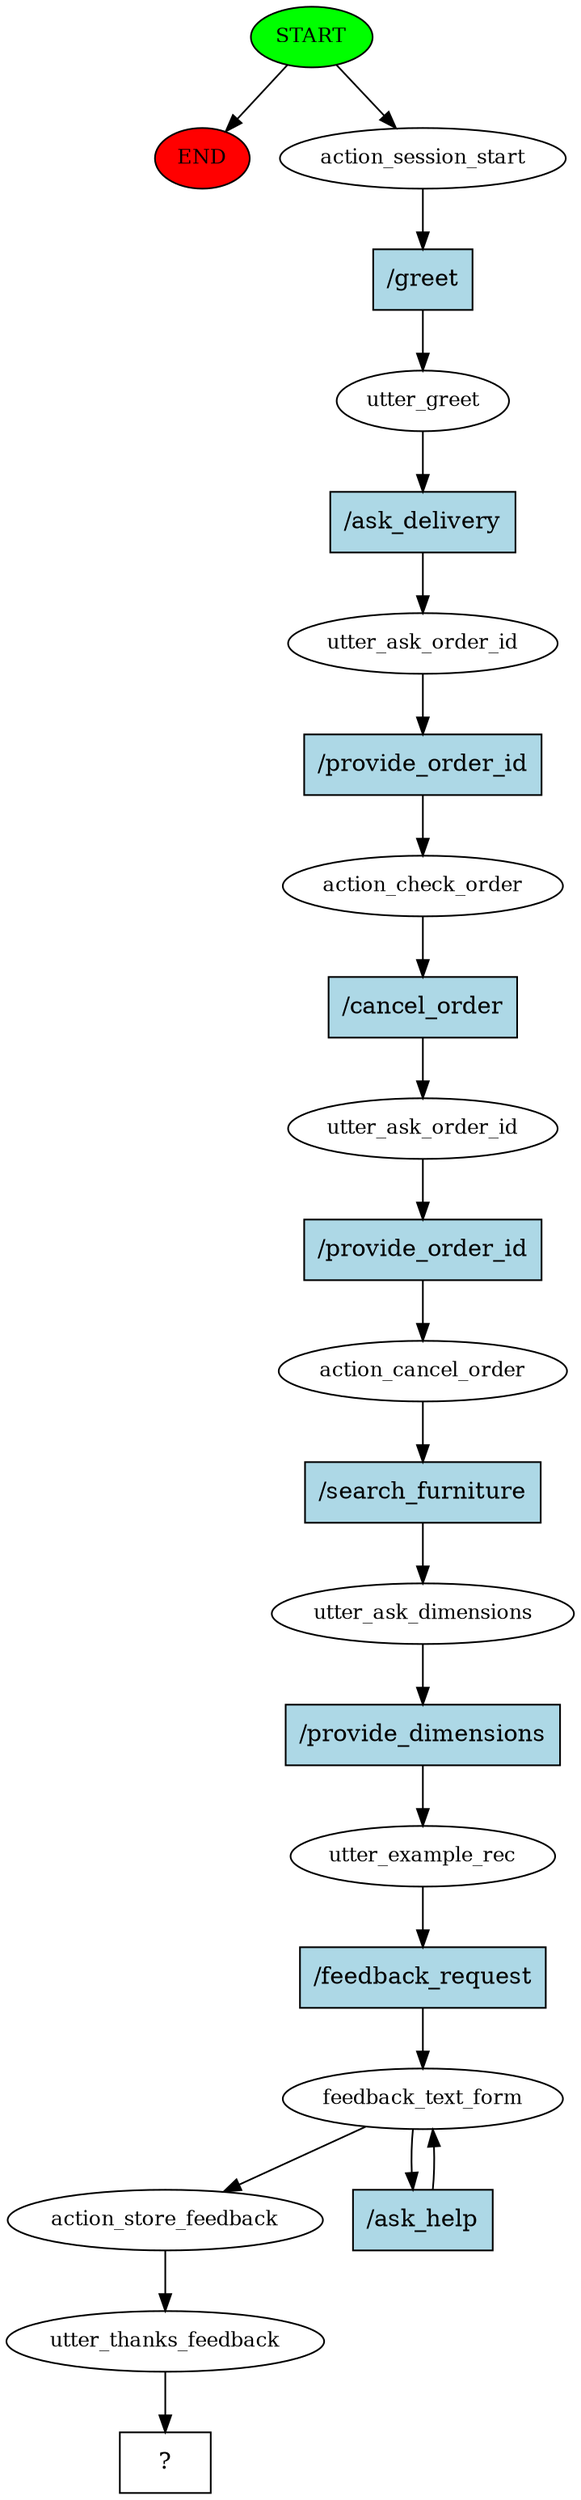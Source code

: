 digraph  {
0 [class="start active", fillcolor=green, fontsize=12, label=START, style=filled];
"-1" [class=end, fillcolor=red, fontsize=12, label=END, style=filled];
1 [class=active, fontsize=12, label=action_session_start];
2 [class=active, fontsize=12, label=utter_greet];
3 [class=active, fontsize=12, label=utter_ask_order_id];
4 [class=active, fontsize=12, label=action_check_order];
5 [class=active, fontsize=12, label=utter_ask_order_id];
6 [class=active, fontsize=12, label=action_cancel_order];
7 [class=active, fontsize=12, label=utter_ask_dimensions];
8 [class=active, fontsize=12, label=utter_example_rec];
9 [class=active, fontsize=12, label=feedback_text_form];
11 [class=active, fontsize=12, label=action_store_feedback];
12 [class=active, fontsize=12, label=utter_thanks_feedback];
13 [class="intent dashed active", label="  ?  ", shape=rect];
14 [class="intent active", fillcolor=lightblue, label="/greet", shape=rect, style=filled];
15 [class="intent active", fillcolor=lightblue, label="/ask_delivery", shape=rect, style=filled];
16 [class="intent active", fillcolor=lightblue, label="/provide_order_id", shape=rect, style=filled];
17 [class="intent active", fillcolor=lightblue, label="/cancel_order", shape=rect, style=filled];
18 [class="intent active", fillcolor=lightblue, label="/provide_order_id", shape=rect, style=filled];
19 [class="intent active", fillcolor=lightblue, label="/search_furniture", shape=rect, style=filled];
20 [class="intent active", fillcolor=lightblue, label="/provide_dimensions", shape=rect, style=filled];
21 [class="intent active", fillcolor=lightblue, label="/feedback_request", shape=rect, style=filled];
22 [class="intent active", fillcolor=lightblue, label="/ask_help", shape=rect, style=filled];
0 -> "-1"  [class="", key=NONE, label=""];
0 -> 1  [class=active, key=NONE, label=""];
1 -> 14  [class=active, key=0];
2 -> 15  [class=active, key=0];
3 -> 16  [class=active, key=0];
4 -> 17  [class=active, key=0];
5 -> 18  [class=active, key=0];
6 -> 19  [class=active, key=0];
7 -> 20  [class=active, key=0];
8 -> 21  [class=active, key=0];
9 -> 11  [class=active, key=NONE, label=""];
9 -> 22  [class=active, key=0];
11 -> 12  [class=active, key=NONE, label=""];
12 -> 13  [class=active, key=NONE, label=""];
14 -> 2  [class=active, key=0];
15 -> 3  [class=active, key=0];
16 -> 4  [class=active, key=0];
17 -> 5  [class=active, key=0];
18 -> 6  [class=active, key=0];
19 -> 7  [class=active, key=0];
20 -> 8  [class=active, key=0];
21 -> 9  [class=active, key=0];
22 -> 9  [class=active, key=0];
}
